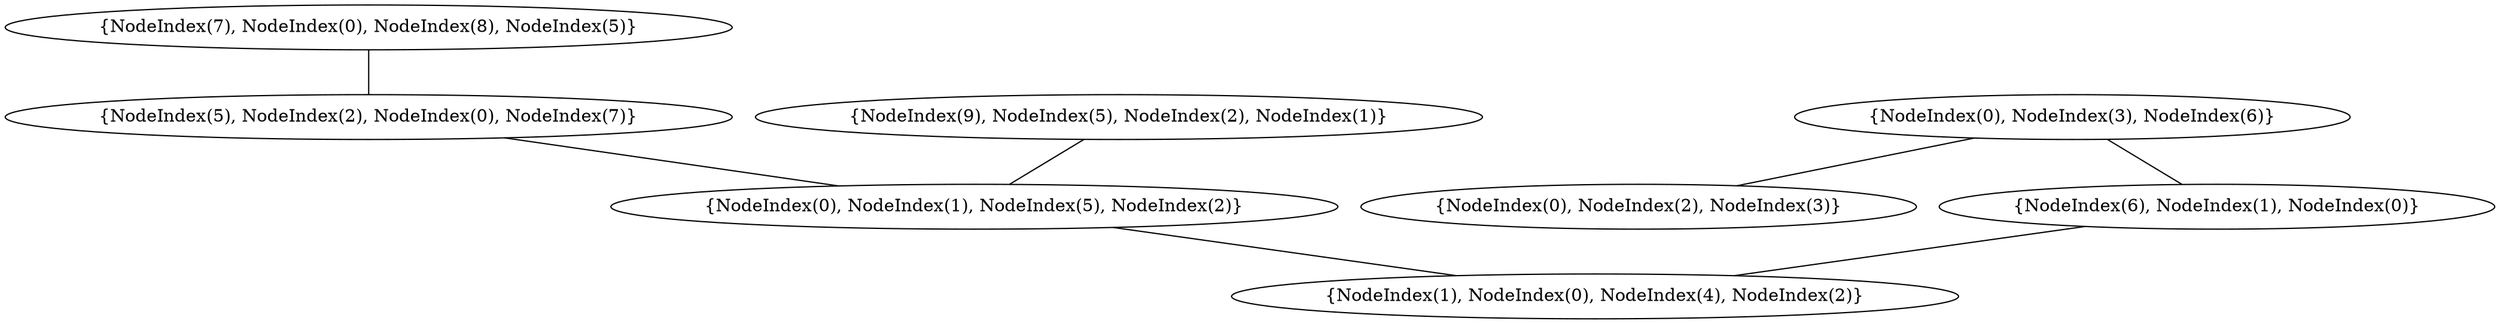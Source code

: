 graph {
    0 [ label = "{NodeIndex(1), NodeIndex(0), NodeIndex(4), NodeIndex(2)}" ]
    1 [ label = "{NodeIndex(0), NodeIndex(1), NodeIndex(5), NodeIndex(2)}" ]
    2 [ label = "{NodeIndex(0), NodeIndex(2), NodeIndex(3)}" ]
    3 [ label = "{NodeIndex(5), NodeIndex(2), NodeIndex(0), NodeIndex(7)}" ]
    4 [ label = "{NodeIndex(6), NodeIndex(1), NodeIndex(0)}" ]
    5 [ label = "{NodeIndex(0), NodeIndex(3), NodeIndex(6)}" ]
    6 [ label = "{NodeIndex(7), NodeIndex(0), NodeIndex(8), NodeIndex(5)}" ]
    7 [ label = "{NodeIndex(9), NodeIndex(5), NodeIndex(2), NodeIndex(1)}" ]
    1 -- 0 [ ]
    5 -- 2 [ ]
    5 -- 4 [ ]
    3 -- 1 [ ]
    7 -- 1 [ ]
    6 -- 3 [ ]
    4 -- 0 [ ]
}
